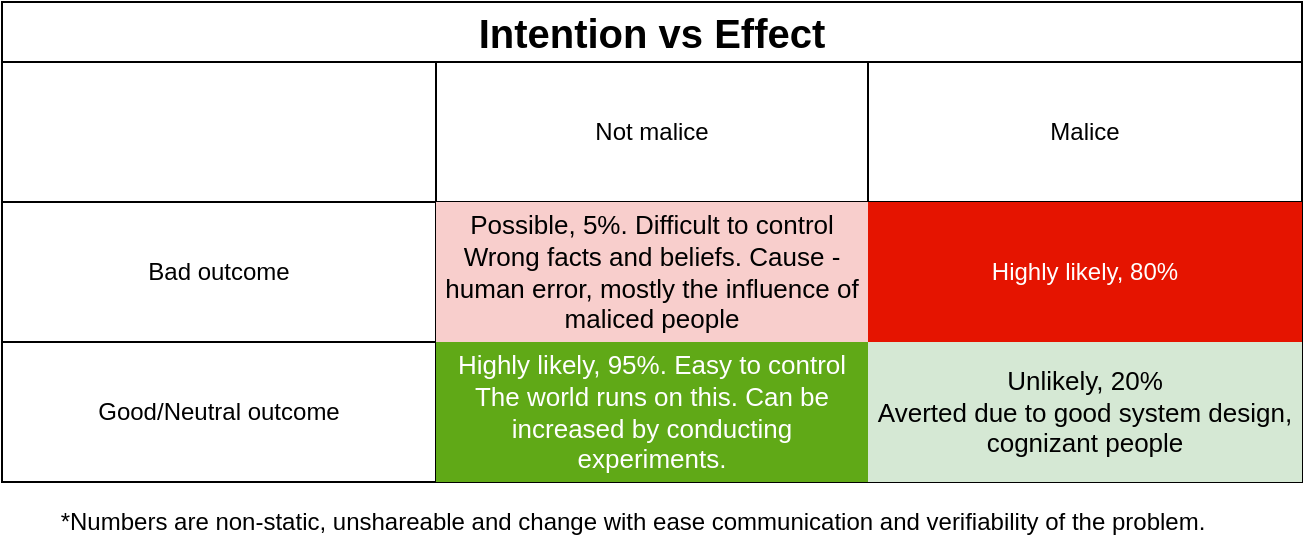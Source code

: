 <mxfile version="14.6.13" type="device"><diagram id="0zdd1SULLGFbHTmz245S" name="Page-1"><mxGraphModel dx="813" dy="466" grid="1" gridSize="10" guides="1" tooltips="1" connect="1" arrows="1" fold="1" page="1" pageScale="1" pageWidth="850" pageHeight="1100" math="0" shadow="0"><root><mxCell id="0"/><mxCell id="1" parent="0"/><mxCell id="ft1wjQvKCK4gkacqFeDN-1" value="&lt;font style=&quot;font-size: 20px&quot;&gt;Intention vs Effect&lt;/font&gt;" style="shape=table;html=1;whiteSpace=wrap;startSize=30;container=1;collapsible=0;childLayout=tableLayout;fontStyle=1;align=center;" parent="1" vertex="1"><mxGeometry x="330" y="340" width="650" height="240" as="geometry"/></mxCell><mxCell id="ft1wjQvKCK4gkacqFeDN-2" value="" style="shape=partialRectangle;html=1;whiteSpace=wrap;collapsible=0;dropTarget=0;pointerEvents=0;fillColor=none;top=0;left=0;bottom=0;right=0;points=[[0,0.5],[1,0.5]];portConstraint=eastwest;" parent="ft1wjQvKCK4gkacqFeDN-1" vertex="1"><mxGeometry y="30" width="650" height="70" as="geometry"/></mxCell><mxCell id="ft1wjQvKCK4gkacqFeDN-3" value="" style="shape=partialRectangle;html=1;whiteSpace=wrap;connectable=0;fillColor=none;top=0;left=0;bottom=0;right=0;overflow=hidden;" parent="ft1wjQvKCK4gkacqFeDN-2" vertex="1"><mxGeometry width="217" height="70" as="geometry"/></mxCell><mxCell id="ft1wjQvKCK4gkacqFeDN-4" value="Not malice" style="shape=partialRectangle;html=1;whiteSpace=wrap;connectable=0;fillColor=none;top=0;left=0;bottom=0;right=0;overflow=hidden;" parent="ft1wjQvKCK4gkacqFeDN-2" vertex="1"><mxGeometry x="217" width="216" height="70" as="geometry"/></mxCell><mxCell id="ft1wjQvKCK4gkacqFeDN-5" value="Malice" style="shape=partialRectangle;html=1;whiteSpace=wrap;connectable=0;fillColor=none;top=0;left=0;bottom=0;right=0;overflow=hidden;" parent="ft1wjQvKCK4gkacqFeDN-2" vertex="1"><mxGeometry x="433" width="217" height="70" as="geometry"/></mxCell><mxCell id="ft1wjQvKCK4gkacqFeDN-6" value="" style="shape=partialRectangle;html=1;whiteSpace=wrap;collapsible=0;dropTarget=0;pointerEvents=0;fillColor=none;top=0;left=0;bottom=0;right=0;points=[[0,0.5],[1,0.5]];portConstraint=eastwest;" parent="ft1wjQvKCK4gkacqFeDN-1" vertex="1"><mxGeometry y="100" width="650" height="70" as="geometry"/></mxCell><mxCell id="ft1wjQvKCK4gkacqFeDN-7" value="&lt;font style=&quot;font-size: 12px&quot;&gt;Bad outcome&lt;/font&gt;" style="shape=partialRectangle;html=1;whiteSpace=wrap;connectable=0;fillColor=none;top=0;left=0;bottom=0;right=0;overflow=hidden;" parent="ft1wjQvKCK4gkacqFeDN-6" vertex="1"><mxGeometry width="217" height="70" as="geometry"/></mxCell><mxCell id="ft1wjQvKCK4gkacqFeDN-8" value="&lt;font color=&quot;#000000&quot; style=&quot;font-size: 13px&quot;&gt;Possible, 5%. Difficult to control&lt;br&gt;&lt;font style=&quot;font-size: 13px&quot;&gt;Wrong facts and beliefs. Cause - human error, mostly the influence of maliced people&lt;/font&gt;&lt;/font&gt;" style="shape=partialRectangle;html=1;whiteSpace=wrap;connectable=0;fillColor=#f8cecc;top=0;left=0;bottom=0;right=0;overflow=hidden;strokeColor=#b85450;align=center;" parent="ft1wjQvKCK4gkacqFeDN-6" vertex="1"><mxGeometry x="217" width="216" height="70" as="geometry"/></mxCell><mxCell id="ft1wjQvKCK4gkacqFeDN-9" value="Highly likely, 80%" style="shape=partialRectangle;html=1;whiteSpace=wrap;connectable=0;fillColor=#e51400;top=0;left=0;bottom=0;right=0;overflow=hidden;strokeColor=#B20000;fontColor=#ffffff;" parent="ft1wjQvKCK4gkacqFeDN-6" vertex="1"><mxGeometry x="433" width="217" height="70" as="geometry"/></mxCell><mxCell id="ft1wjQvKCK4gkacqFeDN-10" value="" style="shape=partialRectangle;html=1;whiteSpace=wrap;collapsible=0;dropTarget=0;pointerEvents=0;fillColor=none;top=0;left=0;bottom=0;right=0;points=[[0,0.5],[1,0.5]];portConstraint=eastwest;" parent="ft1wjQvKCK4gkacqFeDN-1" vertex="1"><mxGeometry y="170" width="650" height="70" as="geometry"/></mxCell><mxCell id="ft1wjQvKCK4gkacqFeDN-11" value="Good/Neutral outcome" style="shape=partialRectangle;html=1;whiteSpace=wrap;connectable=0;fillColor=none;top=0;left=0;bottom=0;right=0;overflow=hidden;" parent="ft1wjQvKCK4gkacqFeDN-10" vertex="1"><mxGeometry width="217" height="70" as="geometry"/></mxCell><mxCell id="ft1wjQvKCK4gkacqFeDN-12" value="&lt;font style=&quot;font-size: 13px&quot;&gt;Highly likely, 95%. Easy to control&lt;br&gt;&lt;font style=&quot;font-size: 13px&quot;&gt;The world runs on this. Can be increased by conducting experiments.&lt;/font&gt;&lt;/font&gt;" style="shape=partialRectangle;html=1;whiteSpace=wrap;connectable=0;fillColor=#60a917;top=0;left=0;bottom=0;right=0;overflow=hidden;strokeColor=#2D7600;fontColor=#ffffff;" parent="ft1wjQvKCK4gkacqFeDN-10" vertex="1"><mxGeometry x="217" width="216" height="70" as="geometry"/></mxCell><mxCell id="ft1wjQvKCK4gkacqFeDN-13" value="&lt;font color=&quot;#000000&quot; style=&quot;font-size: 13px&quot;&gt;Unlikely, 20%&lt;br&gt;&lt;font style=&quot;font-size: 13px&quot;&gt;Averted due to good system design, cognizant people&lt;/font&gt;&lt;/font&gt;" style="shape=partialRectangle;html=1;whiteSpace=wrap;connectable=0;fillColor=#d5e8d4;top=0;left=0;bottom=0;right=0;overflow=hidden;strokeColor=#82b366;" parent="ft1wjQvKCK4gkacqFeDN-10" vertex="1"><mxGeometry x="433" width="217" height="70" as="geometry"/></mxCell><mxCell id="ft1wjQvKCK4gkacqFeDN-14" value="*Numbers are non-static, unshareable and change with ease communication and verifiability of the problem." style="text;html=1;align=center;verticalAlign=middle;resizable=0;points=[];autosize=1;" parent="1" vertex="1"><mxGeometry x="350" y="590" width="590" height="20" as="geometry"/></mxCell></root></mxGraphModel></diagram></mxfile>